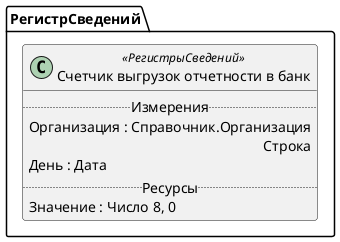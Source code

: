 ﻿@startuml СчетчикВыгрузокОтчетностиВБанк
'!include templates.wsd
'..\include templates.wsd
class РегистрСведений.СчетчикВыгрузокОтчетностиВБанк as "Счетчик выгрузок отчетности в банк" <<РегистрыСведений>>
{
..Измерения..
Организация : Справочник.Организация\rСтрока
День : Дата
..Ресурсы..
Значение : Число 8, 0
}
@enduml
